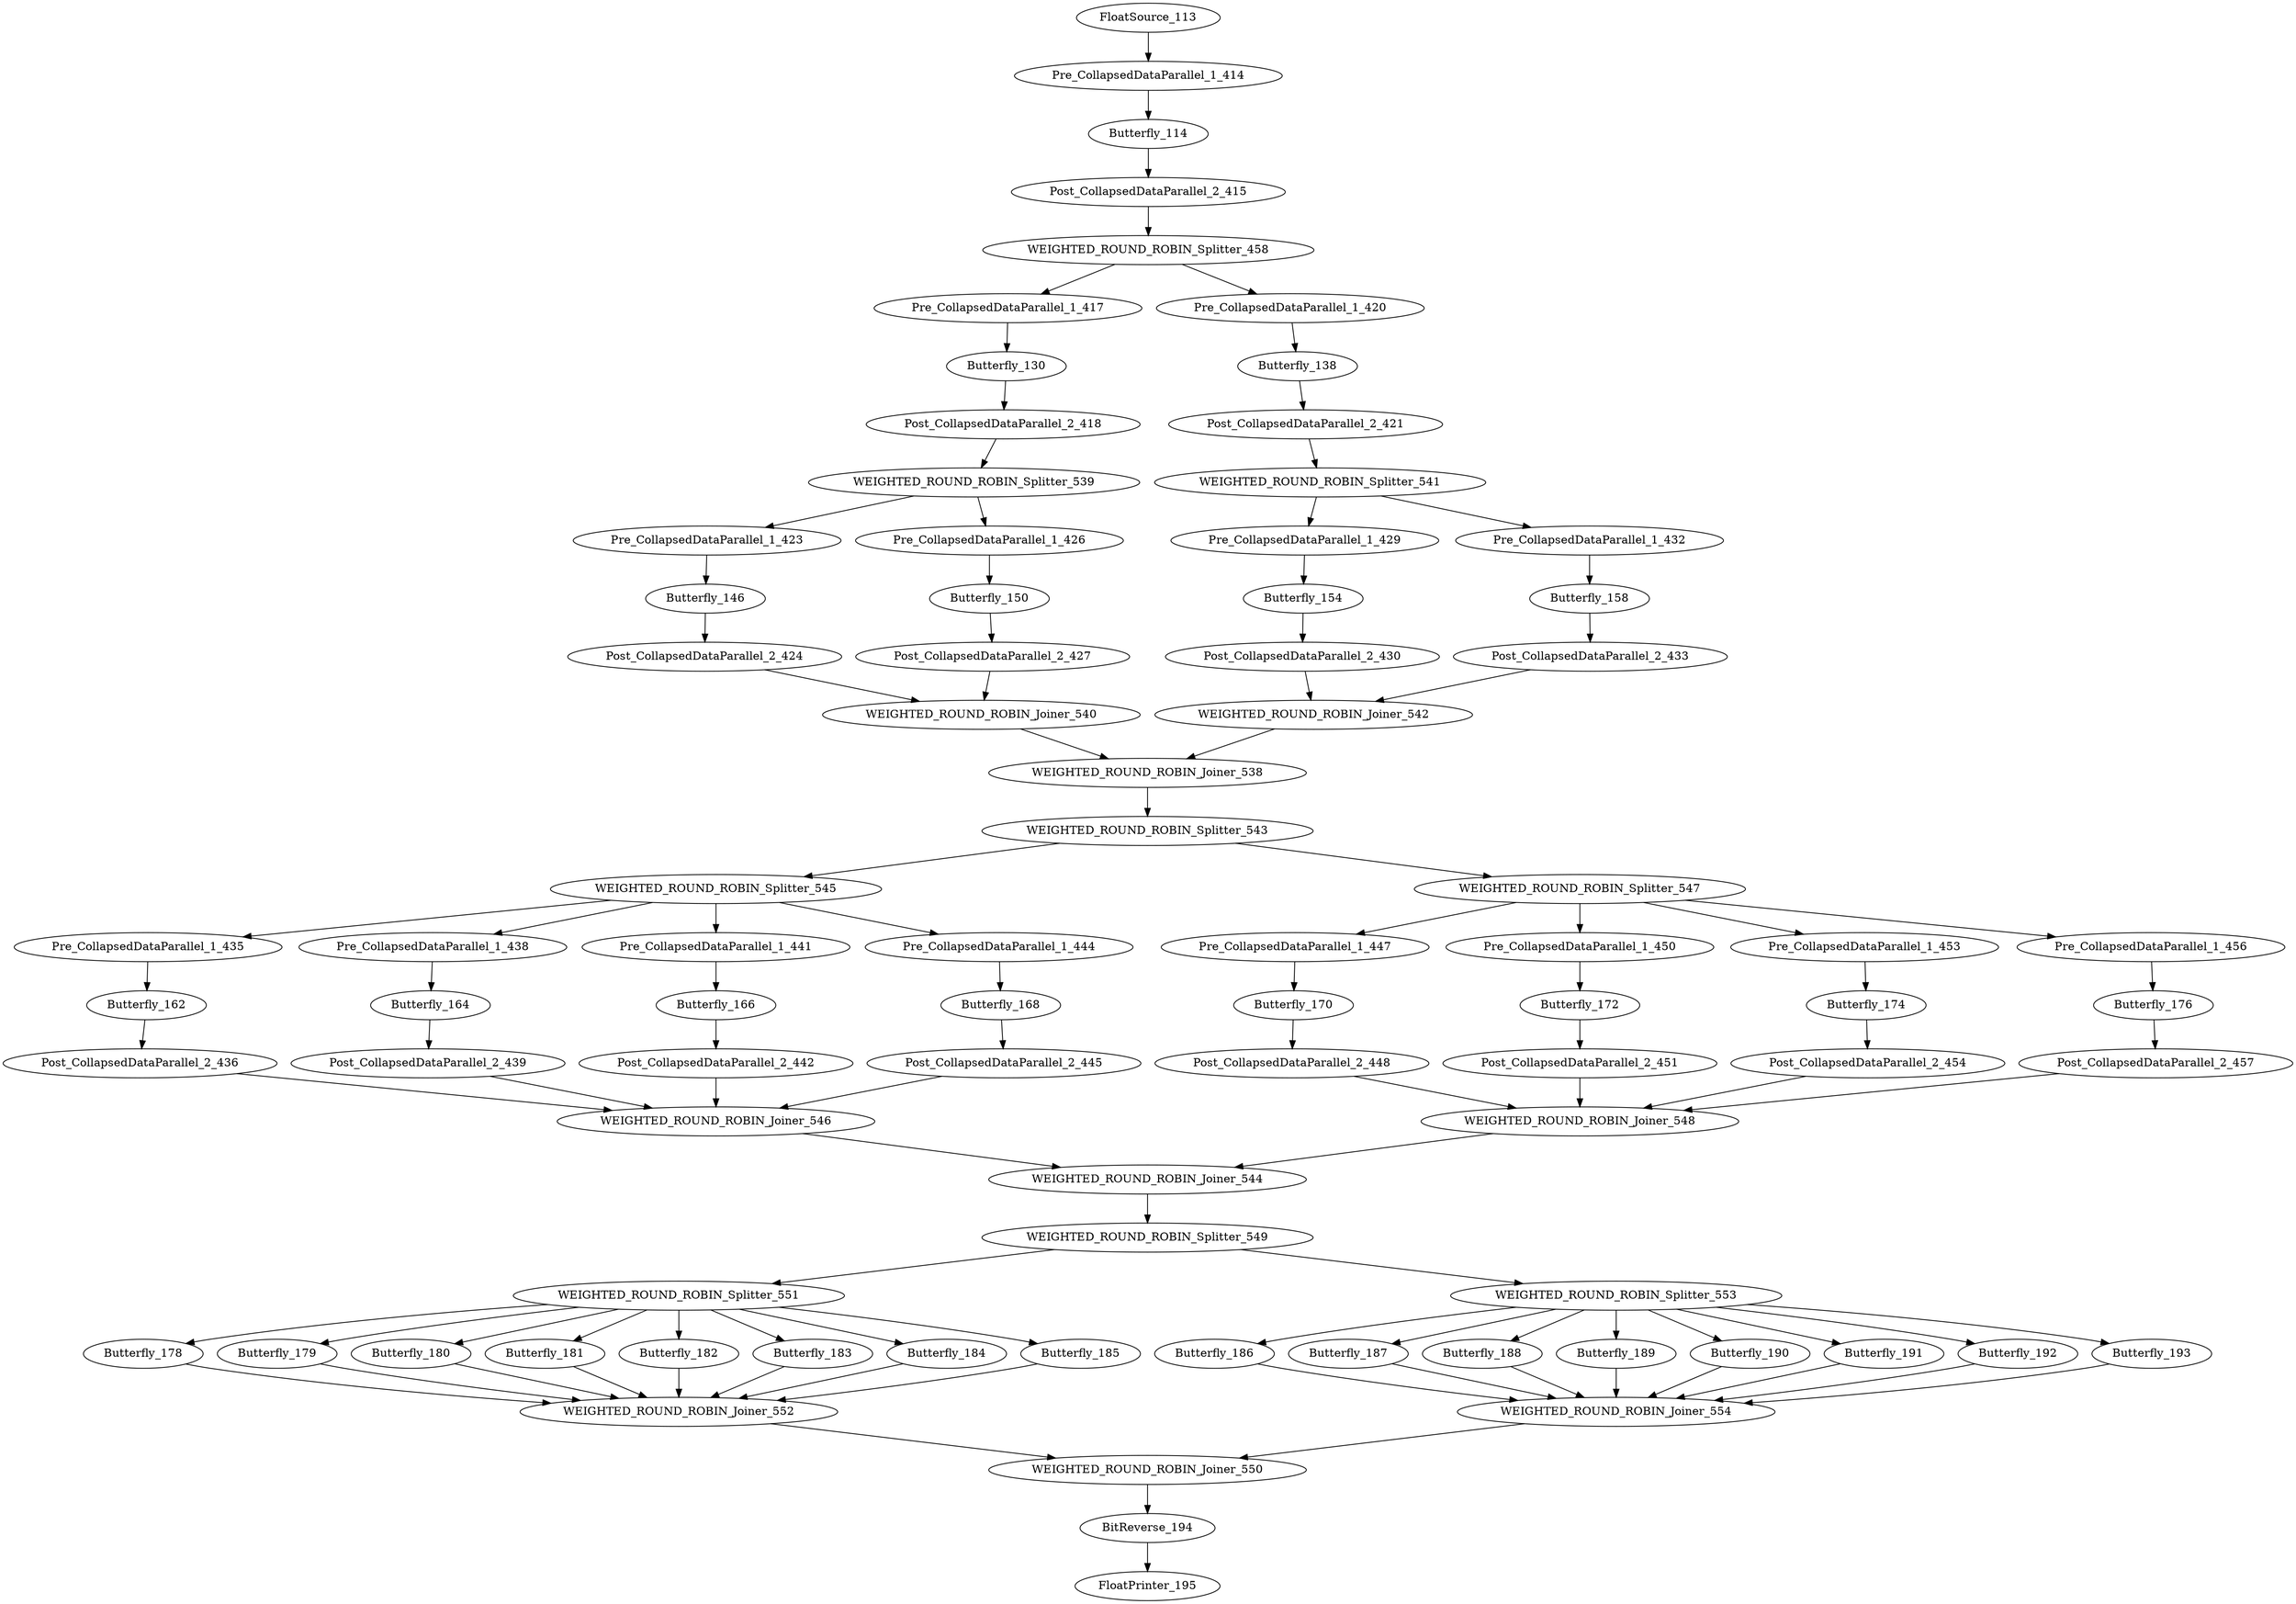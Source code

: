 digraph FFT3_560 {
node0 [label="FloatSource_113", push="64", pop="0", peek="0", pushType="float", popType="void", peekType="void", codeSize="64 b", stackSize="0 b", work="22"];
node1 [label="Pre_CollapsedDataParallel_1_414", push="64", pop="64", peek="64", pushType="float", popType="float", peekType="float", codeSize="64 b", stackSize="160 b", work="723"];
node0 -> node1;
node2 [label="Butterfly_114", push="64", pop="64", peek="64", pushType="float", popType="float", peekType="float", codeSize="98 b", stackSize="192 b", work="44"];
node1 -> node2;
node3 [label="Post_CollapsedDataParallel_2_415", push="64", pop="64", peek="64", pushType="float", popType="float", peekType="float", codeSize="68 b", stackSize="160 b", work="745"];
node2 -> node3;
node4 [label="WEIGHTED_ROUND_ROBIN_Splitter_458", push="64", pop="64", peek="0", pushType="float", popType="float", peekType="void", codeSize="42 b", stackSize="96 b", work="0"];
node3 -> node4;
node5 [label="Pre_CollapsedDataParallel_1_417", push="32", pop="32", peek="32", pushType="float", popType="float", peekType="float", codeSize="64 b", stackSize="160 b", work="363"];
node4 -> node5;
node6 [label="Butterfly_130", push="32", pop="32", peek="32", pushType="float", popType="float", peekType="float", codeSize="98 b", stackSize="192 b", work="44"];
node5 -> node6;
node7 [label="Post_CollapsedDataParallel_2_418", push="32", pop="32", peek="32", pushType="float", popType="float", peekType="float", codeSize="68 b", stackSize="160 b", work="377"];
node6 -> node7;
node8 [label="WEIGHTED_ROUND_ROBIN_Splitter_539", push="32", pop="32", peek="0", pushType="float", popType="float", peekType="void", codeSize="42 b", stackSize="96 b", work="0"];
node7 -> node8;
node9 [label="Pre_CollapsedDataParallel_1_423", push="16", pop="16", peek="16", pushType="float", popType="float", peekType="float", codeSize="64 b", stackSize="160 b", work="183"];
node8 -> node9;
node10 [label="Butterfly_146", push="16", pop="16", peek="16", pushType="float", popType="float", peekType="float", codeSize="98 b", stackSize="192 b", work="44"];
node9 -> node10;
node11 [label="Post_CollapsedDataParallel_2_424", push="16", pop="16", peek="16", pushType="float", popType="float", peekType="float", codeSize="68 b", stackSize="160 b", work="193"];
node10 -> node11;
node12 [label="Pre_CollapsedDataParallel_1_426", push="16", pop="16", peek="16", pushType="float", popType="float", peekType="float", codeSize="64 b", stackSize="160 b", work="183"];
node8 -> node12;
node13 [label="Butterfly_150", push="16", pop="16", peek="16", pushType="float", popType="float", peekType="float", codeSize="98 b", stackSize="192 b", work="44"];
node12 -> node13;
node14 [label="Post_CollapsedDataParallel_2_427", push="16", pop="16", peek="16", pushType="float", popType="float", peekType="float", codeSize="68 b", stackSize="160 b", work="193"];
node13 -> node14;
node15 [label="WEIGHTED_ROUND_ROBIN_Joiner_540", push="32", pop="32", peek="0", pushType="float", popType="float", peekType="void", codeSize="42 b", stackSize="96 b", work="0"];
node11 -> node15;
node14 -> node15;
node16 [label="Pre_CollapsedDataParallel_1_420", push="32", pop="32", peek="32", pushType="float", popType="float", peekType="float", codeSize="64 b", stackSize="160 b", work="363"];
node4 -> node16;
node17 [label="Butterfly_138", push="32", pop="32", peek="32", pushType="float", popType="float", peekType="float", codeSize="98 b", stackSize="192 b", work="44"];
node16 -> node17;
node18 [label="Post_CollapsedDataParallel_2_421", push="32", pop="32", peek="32", pushType="float", popType="float", peekType="float", codeSize="68 b", stackSize="160 b", work="377"];
node17 -> node18;
node19 [label="WEIGHTED_ROUND_ROBIN_Splitter_541", push="32", pop="32", peek="0", pushType="float", popType="float", peekType="void", codeSize="42 b", stackSize="96 b", work="0"];
node18 -> node19;
node20 [label="Pre_CollapsedDataParallel_1_429", push="16", pop="16", peek="16", pushType="float", popType="float", peekType="float", codeSize="64 b", stackSize="160 b", work="183"];
node19 -> node20;
node21 [label="Butterfly_154", push="16", pop="16", peek="16", pushType="float", popType="float", peekType="float", codeSize="98 b", stackSize="192 b", work="44"];
node20 -> node21;
node22 [label="Post_CollapsedDataParallel_2_430", push="16", pop="16", peek="16", pushType="float", popType="float", peekType="float", codeSize="68 b", stackSize="160 b", work="193"];
node21 -> node22;
node23 [label="Pre_CollapsedDataParallel_1_432", push="16", pop="16", peek="16", pushType="float", popType="float", peekType="float", codeSize="64 b", stackSize="160 b", work="183"];
node19 -> node23;
node24 [label="Butterfly_158", push="16", pop="16", peek="16", pushType="float", popType="float", peekType="float", codeSize="98 b", stackSize="192 b", work="44"];
node23 -> node24;
node25 [label="Post_CollapsedDataParallel_2_433", push="16", pop="16", peek="16", pushType="float", popType="float", peekType="float", codeSize="68 b", stackSize="160 b", work="193"];
node24 -> node25;
node26 [label="WEIGHTED_ROUND_ROBIN_Joiner_542", push="32", pop="32", peek="0", pushType="float", popType="float", peekType="void", codeSize="42 b", stackSize="96 b", work="0"];
node22 -> node26;
node25 -> node26;
node27 [label="WEIGHTED_ROUND_ROBIN_Joiner_538", push="64", pop="64", peek="0", pushType="float", popType="float", peekType="void", codeSize="42 b", stackSize="96 b", work="0"];
node15 -> node27;
node26 -> node27;
node28 [label="WEIGHTED_ROUND_ROBIN_Splitter_543", push="64", pop="64", peek="0", pushType="float", popType="float", peekType="void", codeSize="42 b", stackSize="96 b", work="0"];
node27 -> node28;
node29 [label="WEIGHTED_ROUND_ROBIN_Splitter_545", push="32", pop="32", peek="0", pushType="float", popType="float", peekType="void", codeSize="78 b", stackSize="160 b", work="0"];
node28 -> node29;
node30 [label="Pre_CollapsedDataParallel_1_435", push="8", pop="8", peek="8", pushType="float", popType="float", peekType="float", codeSize="64 b", stackSize="160 b", work="93"];
node29 -> node30;
node31 [label="Butterfly_162", push="8", pop="8", peek="8", pushType="float", popType="float", peekType="float", codeSize="98 b", stackSize="192 b", work="44"];
node30 -> node31;
node32 [label="Post_CollapsedDataParallel_2_436", push="8", pop="8", peek="8", pushType="float", popType="float", peekType="float", codeSize="68 b", stackSize="160 b", work="101"];
node31 -> node32;
node33 [label="Pre_CollapsedDataParallel_1_438", push="8", pop="8", peek="8", pushType="float", popType="float", peekType="float", codeSize="64 b", stackSize="160 b", work="93"];
node29 -> node33;
node34 [label="Butterfly_164", push="8", pop="8", peek="8", pushType="float", popType="float", peekType="float", codeSize="98 b", stackSize="192 b", work="44"];
node33 -> node34;
node35 [label="Post_CollapsedDataParallel_2_439", push="8", pop="8", peek="8", pushType="float", popType="float", peekType="float", codeSize="68 b", stackSize="160 b", work="101"];
node34 -> node35;
node36 [label="Pre_CollapsedDataParallel_1_441", push="8", pop="8", peek="8", pushType="float", popType="float", peekType="float", codeSize="64 b", stackSize="160 b", work="93"];
node29 -> node36;
node37 [label="Butterfly_166", push="8", pop="8", peek="8", pushType="float", popType="float", peekType="float", codeSize="98 b", stackSize="192 b", work="44"];
node36 -> node37;
node38 [label="Post_CollapsedDataParallel_2_442", push="8", pop="8", peek="8", pushType="float", popType="float", peekType="float", codeSize="68 b", stackSize="160 b", work="101"];
node37 -> node38;
node39 [label="Pre_CollapsedDataParallel_1_444", push="8", pop="8", peek="8", pushType="float", popType="float", peekType="float", codeSize="64 b", stackSize="160 b", work="93"];
node29 -> node39;
node40 [label="Butterfly_168", push="8", pop="8", peek="8", pushType="float", popType="float", peekType="float", codeSize="98 b", stackSize="192 b", work="44"];
node39 -> node40;
node41 [label="Post_CollapsedDataParallel_2_445", push="8", pop="8", peek="8", pushType="float", popType="float", peekType="float", codeSize="68 b", stackSize="160 b", work="101"];
node40 -> node41;
node42 [label="WEIGHTED_ROUND_ROBIN_Joiner_546", push="32", pop="32", peek="0", pushType="float", popType="float", peekType="void", codeSize="78 b", stackSize="160 b", work="0"];
node32 -> node42;
node35 -> node42;
node38 -> node42;
node41 -> node42;
node43 [label="WEIGHTED_ROUND_ROBIN_Splitter_547", push="32", pop="32", peek="0", pushType="float", popType="float", peekType="void", codeSize="78 b", stackSize="160 b", work="0"];
node28 -> node43;
node44 [label="Pre_CollapsedDataParallel_1_447", push="8", pop="8", peek="8", pushType="float", popType="float", peekType="float", codeSize="64 b", stackSize="160 b", work="93"];
node43 -> node44;
node45 [label="Butterfly_170", push="8", pop="8", peek="8", pushType="float", popType="float", peekType="float", codeSize="98 b", stackSize="192 b", work="44"];
node44 -> node45;
node46 [label="Post_CollapsedDataParallel_2_448", push="8", pop="8", peek="8", pushType="float", popType="float", peekType="float", codeSize="68 b", stackSize="160 b", work="101"];
node45 -> node46;
node47 [label="Pre_CollapsedDataParallel_1_450", push="8", pop="8", peek="8", pushType="float", popType="float", peekType="float", codeSize="64 b", stackSize="160 b", work="93"];
node43 -> node47;
node48 [label="Butterfly_172", push="8", pop="8", peek="8", pushType="float", popType="float", peekType="float", codeSize="98 b", stackSize="192 b", work="44"];
node47 -> node48;
node49 [label="Post_CollapsedDataParallel_2_451", push="8", pop="8", peek="8", pushType="float", popType="float", peekType="float", codeSize="68 b", stackSize="160 b", work="101"];
node48 -> node49;
node50 [label="Pre_CollapsedDataParallel_1_453", push="8", pop="8", peek="8", pushType="float", popType="float", peekType="float", codeSize="64 b", stackSize="160 b", work="93"];
node43 -> node50;
node51 [label="Butterfly_174", push="8", pop="8", peek="8", pushType="float", popType="float", peekType="float", codeSize="98 b", stackSize="192 b", work="44"];
node50 -> node51;
node52 [label="Post_CollapsedDataParallel_2_454", push="8", pop="8", peek="8", pushType="float", popType="float", peekType="float", codeSize="68 b", stackSize="160 b", work="101"];
node51 -> node52;
node53 [label="Pre_CollapsedDataParallel_1_456", push="8", pop="8", peek="8", pushType="float", popType="float", peekType="float", codeSize="64 b", stackSize="160 b", work="93"];
node43 -> node53;
node54 [label="Butterfly_176", push="8", pop="8", peek="8", pushType="float", popType="float", peekType="float", codeSize="98 b", stackSize="192 b", work="44"];
node53 -> node54;
node55 [label="Post_CollapsedDataParallel_2_457", push="8", pop="8", peek="8", pushType="float", popType="float", peekType="float", codeSize="68 b", stackSize="160 b", work="101"];
node54 -> node55;
node56 [label="WEIGHTED_ROUND_ROBIN_Joiner_548", push="32", pop="32", peek="0", pushType="float", popType="float", peekType="void", codeSize="78 b", stackSize="160 b", work="0"];
node46 -> node56;
node49 -> node56;
node52 -> node56;
node55 -> node56;
node57 [label="WEIGHTED_ROUND_ROBIN_Joiner_544", push="64", pop="64", peek="0", pushType="float", popType="float", peekType="void", codeSize="42 b", stackSize="96 b", work="0"];
node42 -> node57;
node56 -> node57;
node58 [label="WEIGHTED_ROUND_ROBIN_Splitter_549", push="64", pop="64", peek="0", pushType="float", popType="float", peekType="void", codeSize="42 b", stackSize="96 b", work="0"];
node57 -> node58;
node59 [label="WEIGHTED_ROUND_ROBIN_Splitter_551", push="32", pop="32", peek="0", pushType="float", popType="float", peekType="void", codeSize="150 b", stackSize="288 b", work="0"];
node58 -> node59;
node60 [label="Butterfly_178", push="4", pop="4", peek="4", pushType="float", popType="float", peekType="float", codeSize="98 b", stackSize="192 b", work="44"];
node59 -> node60;
node61 [label="Butterfly_179", push="4", pop="4", peek="4", pushType="float", popType="float", peekType="float", codeSize="98 b", stackSize="192 b", work="44"];
node59 -> node61;
node62 [label="Butterfly_180", push="4", pop="4", peek="4", pushType="float", popType="float", peekType="float", codeSize="98 b", stackSize="192 b", work="44"];
node59 -> node62;
node63 [label="Butterfly_181", push="4", pop="4", peek="4", pushType="float", popType="float", peekType="float", codeSize="98 b", stackSize="192 b", work="44"];
node59 -> node63;
node64 [label="Butterfly_182", push="4", pop="4", peek="4", pushType="float", popType="float", peekType="float", codeSize="98 b", stackSize="192 b", work="44"];
node59 -> node64;
node65 [label="Butterfly_183", push="4", pop="4", peek="4", pushType="float", popType="float", peekType="float", codeSize="98 b", stackSize="192 b", work="44"];
node59 -> node65;
node66 [label="Butterfly_184", push="4", pop="4", peek="4", pushType="float", popType="float", peekType="float", codeSize="98 b", stackSize="192 b", work="44"];
node59 -> node66;
node67 [label="Butterfly_185", push="4", pop="4", peek="4", pushType="float", popType="float", peekType="float", codeSize="98 b", stackSize="192 b", work="44"];
node59 -> node67;
node68 [label="WEIGHTED_ROUND_ROBIN_Joiner_552", push="32", pop="32", peek="0", pushType="float", popType="float", peekType="void", codeSize="150 b", stackSize="288 b", work="0"];
node60 -> node68;
node61 -> node68;
node62 -> node68;
node63 -> node68;
node64 -> node68;
node65 -> node68;
node66 -> node68;
node67 -> node68;
node69 [label="WEIGHTED_ROUND_ROBIN_Splitter_553", push="32", pop="32", peek="0", pushType="float", popType="float", peekType="void", codeSize="150 b", stackSize="288 b", work="0"];
node58 -> node69;
node70 [label="Butterfly_186", push="4", pop="4", peek="4", pushType="float", popType="float", peekType="float", codeSize="98 b", stackSize="192 b", work="44"];
node69 -> node70;
node71 [label="Butterfly_187", push="4", pop="4", peek="4", pushType="float", popType="float", peekType="float", codeSize="98 b", stackSize="192 b", work="44"];
node69 -> node71;
node72 [label="Butterfly_188", push="4", pop="4", peek="4", pushType="float", popType="float", peekType="float", codeSize="98 b", stackSize="192 b", work="44"];
node69 -> node72;
node73 [label="Butterfly_189", push="4", pop="4", peek="4", pushType="float", popType="float", peekType="float", codeSize="98 b", stackSize="192 b", work="44"];
node69 -> node73;
node74 [label="Butterfly_190", push="4", pop="4", peek="4", pushType="float", popType="float", peekType="float", codeSize="98 b", stackSize="192 b", work="44"];
node69 -> node74;
node75 [label="Butterfly_191", push="4", pop="4", peek="4", pushType="float", popType="float", peekType="float", codeSize="98 b", stackSize="192 b", work="44"];
node69 -> node75;
node76 [label="Butterfly_192", push="4", pop="4", peek="4", pushType="float", popType="float", peekType="float", codeSize="98 b", stackSize="192 b", work="44"];
node69 -> node76;
node77 [label="Butterfly_193", push="4", pop="4", peek="4", pushType="float", popType="float", peekType="float", codeSize="98 b", stackSize="192 b", work="44"];
node69 -> node77;
node78 [label="WEIGHTED_ROUND_ROBIN_Joiner_554", push="32", pop="32", peek="0", pushType="float", popType="float", peekType="void", codeSize="150 b", stackSize="288 b", work="0"];
node70 -> node78;
node71 -> node78;
node72 -> node78;
node73 -> node78;
node74 -> node78;
node75 -> node78;
node76 -> node78;
node77 -> node78;
node79 [label="WEIGHTED_ROUND_ROBIN_Joiner_550", push="64", pop="64", peek="0", pushType="float", popType="float", peekType="void", codeSize="42 b", stackSize="96 b", work="0"];
node68 -> node79;
node78 -> node79;
node80 [label="BitReverse_194", push="64", pop="64", peek="64", pushType="float", popType="float", peekType="float", codeSize="118 b", stackSize="160 b", work="2080"];
node79 -> node80;
node81 [label="FloatPrinter_195", push="0", pop="64", peek="64", pushType="void", popType="float", peekType="float", codeSize="32 b", stackSize="0 b", work="12"];
node80 -> node81;
}
